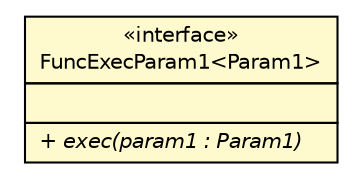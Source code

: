 #!/usr/local/bin/dot
#
# Class diagram 
# Generated by UMLGraph version R5_6-24-gf6e263 (http://www.umlgraph.org/)
#

digraph G {
	edge [fontname="Helvetica",fontsize=10,labelfontname="Helvetica",labelfontsize=10];
	node [fontname="Helvetica",fontsize=10,shape=plaintext];
	nodesep=0.25;
	ranksep=0.5;
	// org.apache.clusterbr.proc.contract.FuncExecParam1<Param1>
	c261 [label=<<table title="org.apache.clusterbr.proc.contract.FuncExecParam1" border="0" cellborder="1" cellspacing="0" cellpadding="2" port="p" bgcolor="lemonChiffon" href="./FuncExecParam1.html">
		<tr><td><table border="0" cellspacing="0" cellpadding="1">
<tr><td align="center" balign="center"> &#171;interface&#187; </td></tr>
<tr><td align="center" balign="center"> FuncExecParam1&lt;Param1&gt; </td></tr>
		</table></td></tr>
		<tr><td><table border="0" cellspacing="0" cellpadding="1">
<tr><td align="left" balign="left">  </td></tr>
		</table></td></tr>
		<tr><td><table border="0" cellspacing="0" cellpadding="1">
<tr><td align="left" balign="left"><font face="Helvetica-Oblique" point-size="10.0"> + exec(param1 : Param1) </font></td></tr>
		</table></td></tr>
		</table>>, URL="./FuncExecParam1.html", fontname="Helvetica", fontcolor="black", fontsize=10.0];
}

